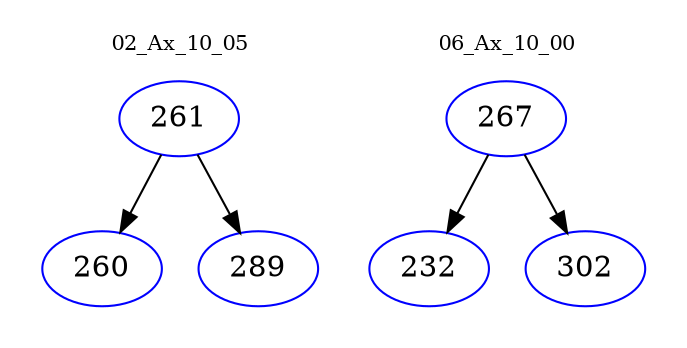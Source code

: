 digraph{
subgraph cluster_0 {
color = white
label = "02_Ax_10_05";
fontsize=10;
T0_261 [label="261", color="blue"]
T0_261 -> T0_260 [color="black"]
T0_260 [label="260", color="blue"]
T0_261 -> T0_289 [color="black"]
T0_289 [label="289", color="blue"]
}
subgraph cluster_1 {
color = white
label = "06_Ax_10_00";
fontsize=10;
T1_267 [label="267", color="blue"]
T1_267 -> T1_232 [color="black"]
T1_232 [label="232", color="blue"]
T1_267 -> T1_302 [color="black"]
T1_302 [label="302", color="blue"]
}
}
